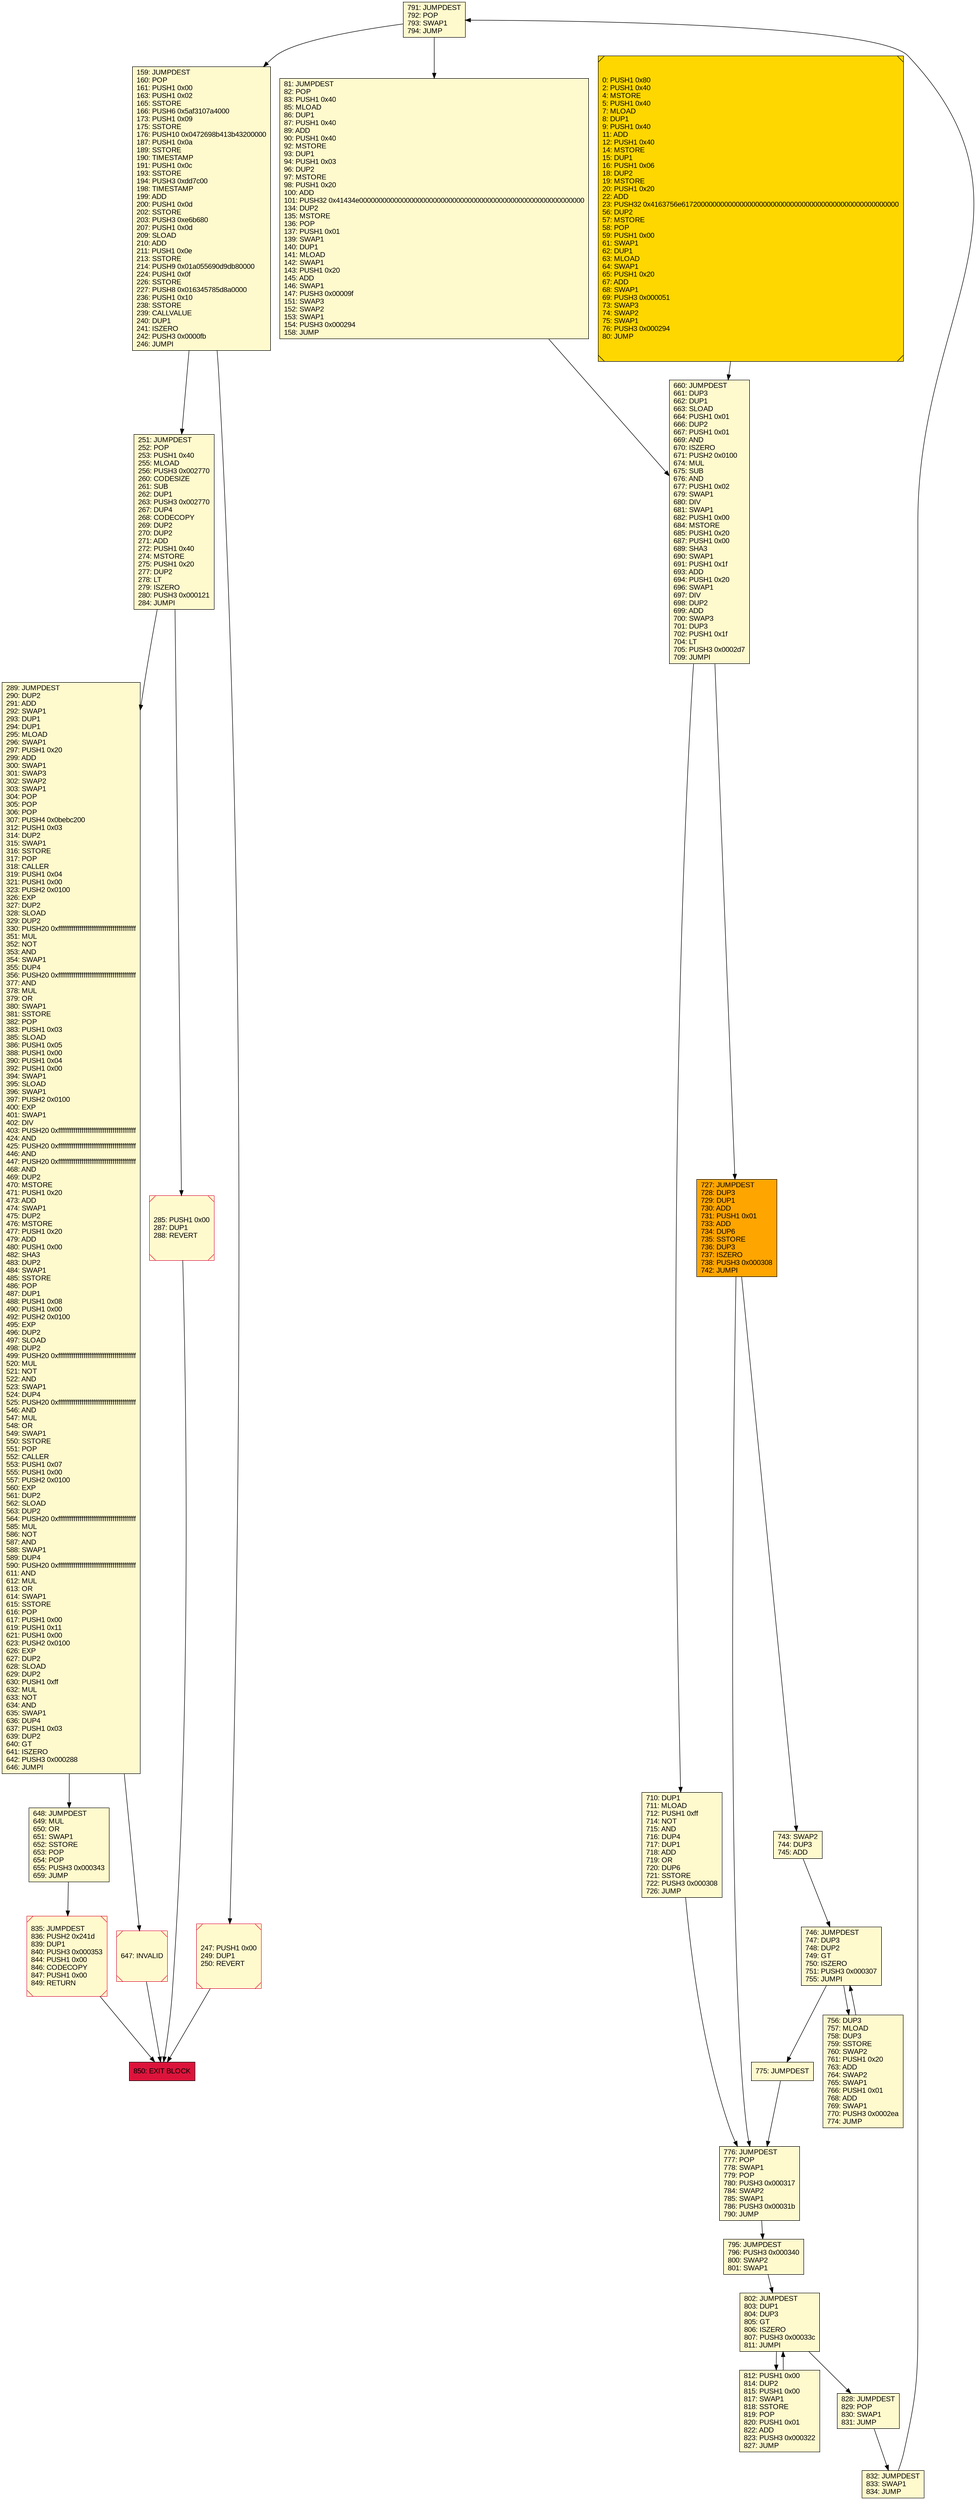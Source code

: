 digraph G {
bgcolor=transparent rankdir=UD;
node [shape=box style=filled color=black fillcolor=white fontname=arial fontcolor=black];
251 [label="251: JUMPDEST\l252: POP\l253: PUSH1 0x40\l255: MLOAD\l256: PUSH3 0x002770\l260: CODESIZE\l261: SUB\l262: DUP1\l263: PUSH3 0x002770\l267: DUP4\l268: CODECOPY\l269: DUP2\l270: DUP2\l271: ADD\l272: PUSH1 0x40\l274: MSTORE\l275: PUSH1 0x20\l277: DUP2\l278: LT\l279: ISZERO\l280: PUSH3 0x000121\l284: JUMPI\l" fillcolor=lemonchiffon ];
791 [label="791: JUMPDEST\l792: POP\l793: SWAP1\l794: JUMP\l" fillcolor=lemonchiffon ];
775 [label="775: JUMPDEST\l" fillcolor=lemonchiffon ];
795 [label="795: JUMPDEST\l796: PUSH3 0x000340\l800: SWAP2\l801: SWAP1\l" fillcolor=lemonchiffon ];
850 [label="850: EXIT BLOCK\l" fillcolor=crimson ];
289 [label="289: JUMPDEST\l290: DUP2\l291: ADD\l292: SWAP1\l293: DUP1\l294: DUP1\l295: MLOAD\l296: SWAP1\l297: PUSH1 0x20\l299: ADD\l300: SWAP1\l301: SWAP3\l302: SWAP2\l303: SWAP1\l304: POP\l305: POP\l306: POP\l307: PUSH4 0x0bebc200\l312: PUSH1 0x03\l314: DUP2\l315: SWAP1\l316: SSTORE\l317: POP\l318: CALLER\l319: PUSH1 0x04\l321: PUSH1 0x00\l323: PUSH2 0x0100\l326: EXP\l327: DUP2\l328: SLOAD\l329: DUP2\l330: PUSH20 0xffffffffffffffffffffffffffffffffffffffff\l351: MUL\l352: NOT\l353: AND\l354: SWAP1\l355: DUP4\l356: PUSH20 0xffffffffffffffffffffffffffffffffffffffff\l377: AND\l378: MUL\l379: OR\l380: SWAP1\l381: SSTORE\l382: POP\l383: PUSH1 0x03\l385: SLOAD\l386: PUSH1 0x05\l388: PUSH1 0x00\l390: PUSH1 0x04\l392: PUSH1 0x00\l394: SWAP1\l395: SLOAD\l396: SWAP1\l397: PUSH2 0x0100\l400: EXP\l401: SWAP1\l402: DIV\l403: PUSH20 0xffffffffffffffffffffffffffffffffffffffff\l424: AND\l425: PUSH20 0xffffffffffffffffffffffffffffffffffffffff\l446: AND\l447: PUSH20 0xffffffffffffffffffffffffffffffffffffffff\l468: AND\l469: DUP2\l470: MSTORE\l471: PUSH1 0x20\l473: ADD\l474: SWAP1\l475: DUP2\l476: MSTORE\l477: PUSH1 0x20\l479: ADD\l480: PUSH1 0x00\l482: SHA3\l483: DUP2\l484: SWAP1\l485: SSTORE\l486: POP\l487: DUP1\l488: PUSH1 0x08\l490: PUSH1 0x00\l492: PUSH2 0x0100\l495: EXP\l496: DUP2\l497: SLOAD\l498: DUP2\l499: PUSH20 0xffffffffffffffffffffffffffffffffffffffff\l520: MUL\l521: NOT\l522: AND\l523: SWAP1\l524: DUP4\l525: PUSH20 0xffffffffffffffffffffffffffffffffffffffff\l546: AND\l547: MUL\l548: OR\l549: SWAP1\l550: SSTORE\l551: POP\l552: CALLER\l553: PUSH1 0x07\l555: PUSH1 0x00\l557: PUSH2 0x0100\l560: EXP\l561: DUP2\l562: SLOAD\l563: DUP2\l564: PUSH20 0xffffffffffffffffffffffffffffffffffffffff\l585: MUL\l586: NOT\l587: AND\l588: SWAP1\l589: DUP4\l590: PUSH20 0xffffffffffffffffffffffffffffffffffffffff\l611: AND\l612: MUL\l613: OR\l614: SWAP1\l615: SSTORE\l616: POP\l617: PUSH1 0x00\l619: PUSH1 0x11\l621: PUSH1 0x00\l623: PUSH2 0x0100\l626: EXP\l627: DUP2\l628: SLOAD\l629: DUP2\l630: PUSH1 0xff\l632: MUL\l633: NOT\l634: AND\l635: SWAP1\l636: DUP4\l637: PUSH1 0x03\l639: DUP2\l640: GT\l641: ISZERO\l642: PUSH3 0x000288\l646: JUMPI\l" fillcolor=lemonchiffon ];
247 [label="247: PUSH1 0x00\l249: DUP1\l250: REVERT\l" fillcolor=lemonchiffon shape=Msquare color=crimson ];
812 [label="812: PUSH1 0x00\l814: DUP2\l815: PUSH1 0x00\l817: SWAP1\l818: SSTORE\l819: POP\l820: PUSH1 0x01\l822: ADD\l823: PUSH3 0x000322\l827: JUMP\l" fillcolor=lemonchiffon ];
710 [label="710: DUP1\l711: MLOAD\l712: PUSH1 0xff\l714: NOT\l715: AND\l716: DUP4\l717: DUP1\l718: ADD\l719: OR\l720: DUP6\l721: SSTORE\l722: PUSH3 0x000308\l726: JUMP\l" fillcolor=lemonchiffon ];
776 [label="776: JUMPDEST\l777: POP\l778: SWAP1\l779: POP\l780: PUSH3 0x000317\l784: SWAP2\l785: SWAP1\l786: PUSH3 0x00031b\l790: JUMP\l" fillcolor=lemonchiffon ];
159 [label="159: JUMPDEST\l160: POP\l161: PUSH1 0x00\l163: PUSH1 0x02\l165: SSTORE\l166: PUSH6 0x5af3107a4000\l173: PUSH1 0x09\l175: SSTORE\l176: PUSH10 0x0472698b413b43200000\l187: PUSH1 0x0a\l189: SSTORE\l190: TIMESTAMP\l191: PUSH1 0x0c\l193: SSTORE\l194: PUSH3 0xdd7c00\l198: TIMESTAMP\l199: ADD\l200: PUSH1 0x0d\l202: SSTORE\l203: PUSH3 0xe6b680\l207: PUSH1 0x0d\l209: SLOAD\l210: ADD\l211: PUSH1 0x0e\l213: SSTORE\l214: PUSH9 0x01a055690d9db80000\l224: PUSH1 0x0f\l226: SSTORE\l227: PUSH8 0x016345785d8a0000\l236: PUSH1 0x10\l238: SSTORE\l239: CALLVALUE\l240: DUP1\l241: ISZERO\l242: PUSH3 0x0000fb\l246: JUMPI\l" fillcolor=lemonchiffon ];
743 [label="743: SWAP2\l744: DUP3\l745: ADD\l" fillcolor=lemonchiffon ];
802 [label="802: JUMPDEST\l803: DUP1\l804: DUP3\l805: GT\l806: ISZERO\l807: PUSH3 0x00033c\l811: JUMPI\l" fillcolor=lemonchiffon ];
828 [label="828: JUMPDEST\l829: POP\l830: SWAP1\l831: JUMP\l" fillcolor=lemonchiffon ];
660 [label="660: JUMPDEST\l661: DUP3\l662: DUP1\l663: SLOAD\l664: PUSH1 0x01\l666: DUP2\l667: PUSH1 0x01\l669: AND\l670: ISZERO\l671: PUSH2 0x0100\l674: MUL\l675: SUB\l676: AND\l677: PUSH1 0x02\l679: SWAP1\l680: DIV\l681: SWAP1\l682: PUSH1 0x00\l684: MSTORE\l685: PUSH1 0x20\l687: PUSH1 0x00\l689: SHA3\l690: SWAP1\l691: PUSH1 0x1f\l693: ADD\l694: PUSH1 0x20\l696: SWAP1\l697: DIV\l698: DUP2\l699: ADD\l700: SWAP3\l701: DUP3\l702: PUSH1 0x1f\l704: LT\l705: PUSH3 0x0002d7\l709: JUMPI\l" fillcolor=lemonchiffon ];
746 [label="746: JUMPDEST\l747: DUP3\l748: DUP2\l749: GT\l750: ISZERO\l751: PUSH3 0x000307\l755: JUMPI\l" fillcolor=lemonchiffon ];
835 [label="835: JUMPDEST\l836: PUSH2 0x241d\l839: DUP1\l840: PUSH3 0x000353\l844: PUSH1 0x00\l846: CODECOPY\l847: PUSH1 0x00\l849: RETURN\l" fillcolor=lemonchiffon shape=Msquare color=crimson ];
81 [label="81: JUMPDEST\l82: POP\l83: PUSH1 0x40\l85: MLOAD\l86: DUP1\l87: PUSH1 0x40\l89: ADD\l90: PUSH1 0x40\l92: MSTORE\l93: DUP1\l94: PUSH1 0x03\l96: DUP2\l97: MSTORE\l98: PUSH1 0x20\l100: ADD\l101: PUSH32 0x41434e0000000000000000000000000000000000000000000000000000000000\l134: DUP2\l135: MSTORE\l136: POP\l137: PUSH1 0x01\l139: SWAP1\l140: DUP1\l141: MLOAD\l142: SWAP1\l143: PUSH1 0x20\l145: ADD\l146: SWAP1\l147: PUSH3 0x00009f\l151: SWAP3\l152: SWAP2\l153: SWAP1\l154: PUSH3 0x000294\l158: JUMP\l" fillcolor=lemonchiffon ];
832 [label="832: JUMPDEST\l833: SWAP1\l834: JUMP\l" fillcolor=lemonchiffon ];
0 [label="0: PUSH1 0x80\l2: PUSH1 0x40\l4: MSTORE\l5: PUSH1 0x40\l7: MLOAD\l8: DUP1\l9: PUSH1 0x40\l11: ADD\l12: PUSH1 0x40\l14: MSTORE\l15: DUP1\l16: PUSH1 0x06\l18: DUP2\l19: MSTORE\l20: PUSH1 0x20\l22: ADD\l23: PUSH32 0x4163756e61720000000000000000000000000000000000000000000000000000\l56: DUP2\l57: MSTORE\l58: POP\l59: PUSH1 0x00\l61: SWAP1\l62: DUP1\l63: MLOAD\l64: SWAP1\l65: PUSH1 0x20\l67: ADD\l68: SWAP1\l69: PUSH3 0x000051\l73: SWAP3\l74: SWAP2\l75: SWAP1\l76: PUSH3 0x000294\l80: JUMP\l" fillcolor=lemonchiffon shape=Msquare fillcolor=gold ];
648 [label="648: JUMPDEST\l649: MUL\l650: OR\l651: SWAP1\l652: SSTORE\l653: POP\l654: POP\l655: PUSH3 0x000343\l659: JUMP\l" fillcolor=lemonchiffon ];
647 [label="647: INVALID\l" fillcolor=lemonchiffon shape=Msquare color=crimson ];
285 [label="285: PUSH1 0x00\l287: DUP1\l288: REVERT\l" fillcolor=lemonchiffon shape=Msquare color=crimson ];
727 [label="727: JUMPDEST\l728: DUP3\l729: DUP1\l730: ADD\l731: PUSH1 0x01\l733: ADD\l734: DUP6\l735: SSTORE\l736: DUP3\l737: ISZERO\l738: PUSH3 0x000308\l742: JUMPI\l" fillcolor=orange ];
756 [label="756: DUP3\l757: MLOAD\l758: DUP3\l759: SSTORE\l760: SWAP2\l761: PUSH1 0x20\l763: ADD\l764: SWAP2\l765: SWAP1\l766: PUSH1 0x01\l768: ADD\l769: SWAP1\l770: PUSH3 0x0002ea\l774: JUMP\l" fillcolor=lemonchiffon ];
710 -> 776;
247 -> 850;
743 -> 746;
802 -> 828;
660 -> 710;
746 -> 756;
756 -> 746;
251 -> 289;
660 -> 727;
727 -> 743;
648 -> 835;
828 -> 832;
0 -> 660;
81 -> 660;
727 -> 776;
159 -> 251;
289 -> 648;
791 -> 159;
746 -> 775;
775 -> 776;
795 -> 802;
647 -> 850;
289 -> 647;
776 -> 795;
285 -> 850;
159 -> 247;
832 -> 791;
791 -> 81;
251 -> 285;
802 -> 812;
812 -> 802;
835 -> 850;
}